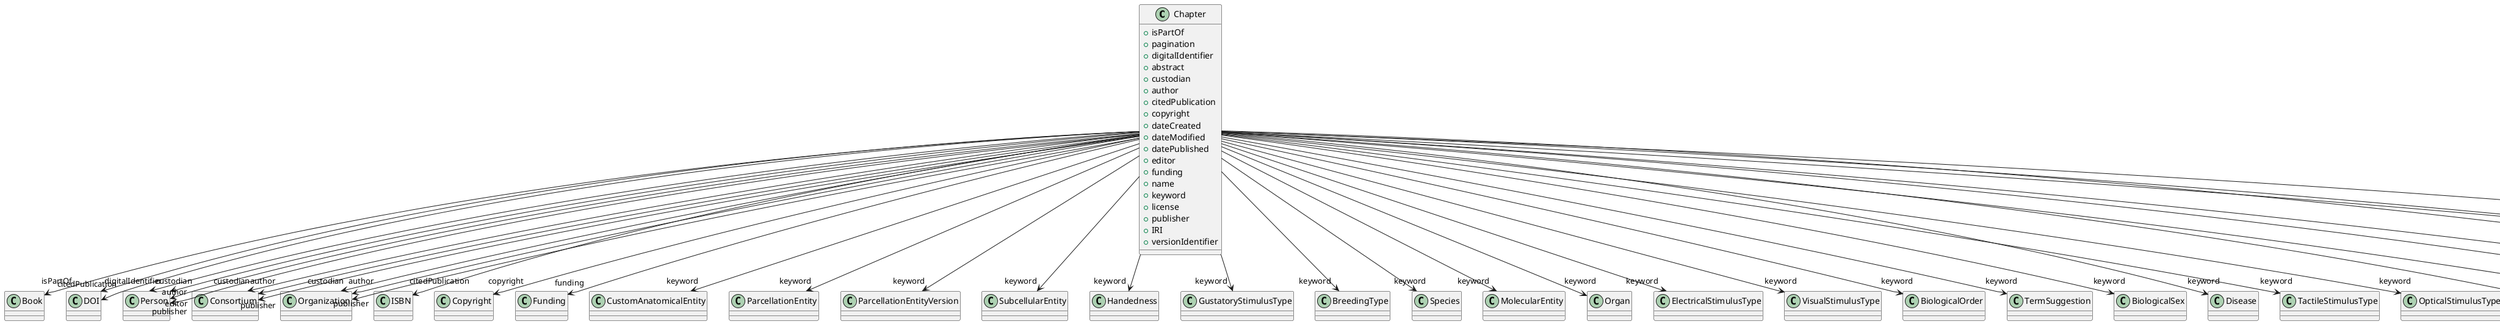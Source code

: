 @startuml
class Chapter {
+isPartOf
+pagination
+digitalIdentifier
+abstract
+custodian
+author
+citedPublication
+copyright
+dateCreated
+dateModified
+datePublished
+editor
+funding
+name
+keyword
+license
+publisher
+IRI
+versionIdentifier

}
Chapter -d-> "isPartOf" Book
Chapter -d-> "digitalIdentifier" DOI
Chapter -d-> "custodian" Person
Chapter -d-> "custodian" Consortium
Chapter -d-> "custodian" Organization
Chapter -d-> "author" Person
Chapter -d-> "author" Consortium
Chapter -d-> "author" Organization
Chapter -d-> "citedPublication" DOI
Chapter -d-> "citedPublication" ISBN
Chapter -d-> "copyright" Copyright
Chapter -d-> "editor" Person
Chapter -d-> "funding" Funding
Chapter -d-> "keyword" CustomAnatomicalEntity
Chapter -d-> "keyword" ParcellationEntity
Chapter -d-> "keyword" ParcellationEntityVersion
Chapter -d-> "keyword" SubcellularEntity
Chapter -d-> "keyword" Handedness
Chapter -d-> "keyword" GustatoryStimulusType
Chapter -d-> "keyword" BreedingType
Chapter -d-> "keyword" Species
Chapter -d-> "keyword" MolecularEntity
Chapter -d-> "keyword" Organ
Chapter -d-> "keyword" ElectricalStimulusType
Chapter -d-> "keyword" VisualStimulusType
Chapter -d-> "keyword" BiologicalOrder
Chapter -d-> "keyword" TermSuggestion
Chapter -d-> "keyword" BiologicalSex
Chapter -d-> "keyword" Disease
Chapter -d-> "keyword" TactileStimulusType
Chapter -d-> "keyword" OpticalStimulusType
Chapter -d-> "keyword" DiseaseModel
Chapter -d-> "keyword" UBERONParcellation
Chapter -d-> "keyword" GeneticStrainType
Chapter -d-> "keyword" AuditoryStimulusType
Chapter -d-> "keyword" CellCultureType
Chapter -d-> "keyword" CellType
Chapter -d-> "keyword" OlfactoryStimulusType
Chapter -d-> "license" License
Chapter -d-> "publisher" Person
Chapter -d-> "publisher" Consortium
Chapter -d-> "publisher" Organization

@enduml